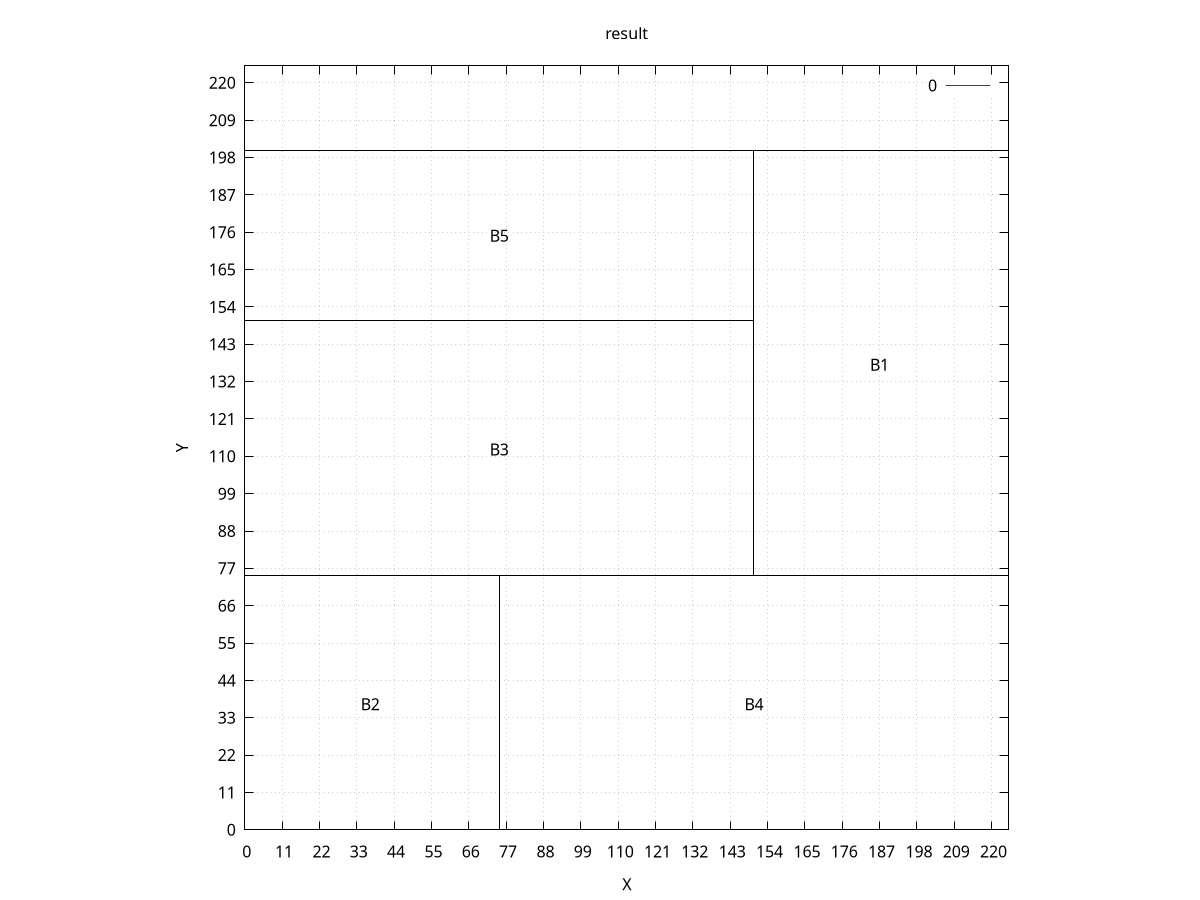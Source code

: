 reset
set title "result"
set xlabel "X"
set ylabel "Y"
set object 1 rect from 150,75 to 225,200 lw 1 fs empty
set label "B1" at 187,137 center
set object 2 rect from 0,0 to 75,75 lw 1 fs empty
set label "B2" at 37,37 center
set object 3 rect from 0,75 to 150,150 lw 1 fs empty
set label "B3" at 75,112 center
set object 4 rect from 75,0 to 225,75 lw 1 fs empty
set label "B4" at 150,37 center
set object 5 rect from 0,150 to 150,200 lw 1 fs empty
set label "B5" at 75,175 center
set xtics 11
set ytics 11
set size square
set grid  
plot [0:225][0:225] 0
set terminal png size 1024,768
set output "design01.png"
replot
set terminal x11 persist size 1024,768
replot
